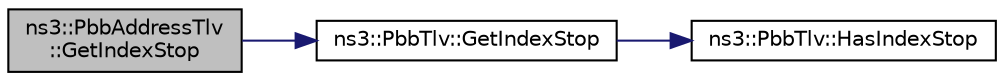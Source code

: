 digraph "ns3::PbbAddressTlv::GetIndexStop"
{
 // LATEX_PDF_SIZE
  edge [fontname="Helvetica",fontsize="10",labelfontname="Helvetica",labelfontsize="10"];
  node [fontname="Helvetica",fontsize="10",shape=record];
  rankdir="LR";
  Node1 [label="ns3::PbbAddressTlv\l::GetIndexStop",height=0.2,width=0.4,color="black", fillcolor="grey75", style="filled", fontcolor="black",tooltip=" "];
  Node1 -> Node2 [color="midnightblue",fontsize="10",style="solid",fontname="Helvetica"];
  Node2 [label="ns3::PbbTlv::GetIndexStop",height=0.2,width=0.4,color="black", fillcolor="white", style="filled",URL="$classns3_1_1_pbb_tlv.html#a4a38786af4de7024343e01d782bd8754",tooltip="Get the stop point index."];
  Node2 -> Node3 [color="midnightblue",fontsize="10",style="solid",fontname="Helvetica"];
  Node3 [label="ns3::PbbTlv::HasIndexStop",height=0.2,width=0.4,color="black", fillcolor="white", style="filled",URL="$classns3_1_1_pbb_tlv.html#ad4947cd4ae7f8e624f5a71df4fa043c2",tooltip="Checks if there is a stop index."];
}
